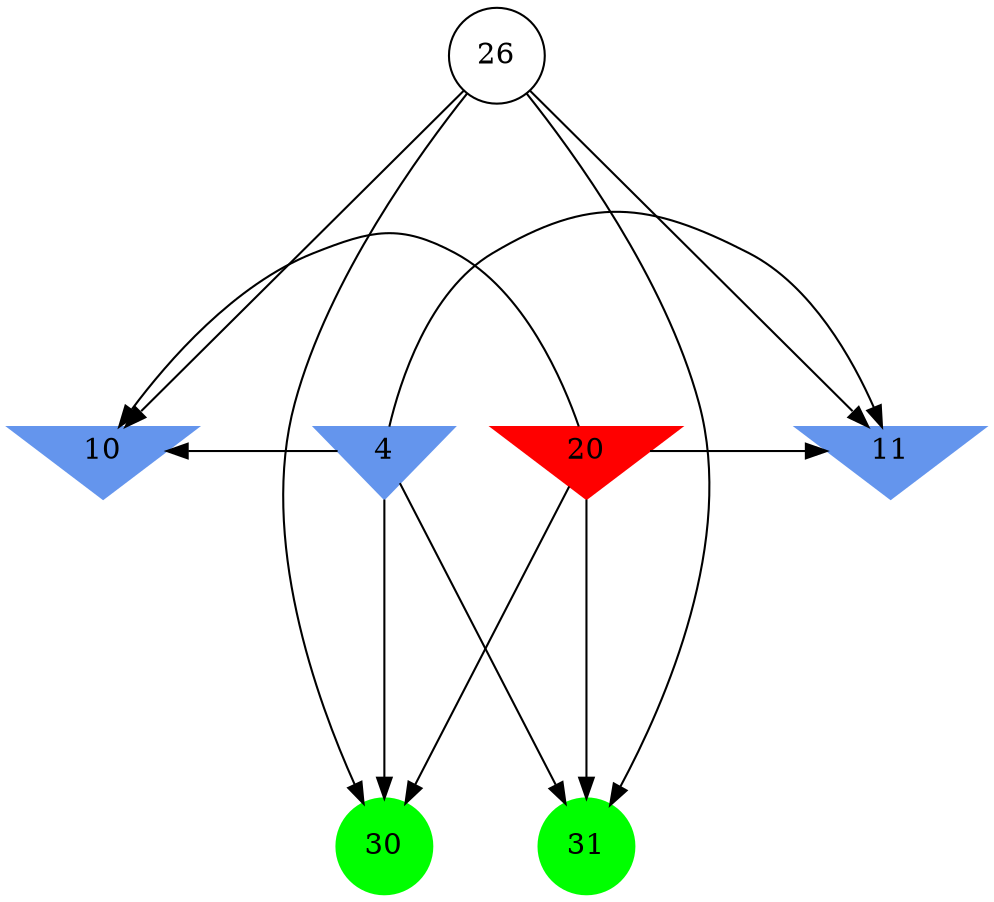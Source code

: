 digraph brain {
	ranksep=2.0;
	4 [shape=invtriangle,style=filled,color=cornflowerblue];
	10 [shape=invtriangle,style=filled,color=cornflowerblue];
	11 [shape=invtriangle,style=filled,color=cornflowerblue];
	20 [shape=invtriangle,style=filled,color=red];
	26 [shape=circle,color=black];
	30 [shape=circle,style=filled,color=green];
	31 [shape=circle,style=filled,color=green];
	26	->	11;
	26	->	10;
	26	->	31;
	26	->	30;
	20	->	11;
	20	->	10;
	20	->	31;
	20	->	30;
	4	->	11;
	4	->	10;
	4	->	31;
	4	->	30;
	{ rank=same; 4; 10; 11; 20; }
	{ rank=same; 26; }
	{ rank=same; 30; 31; }
}
